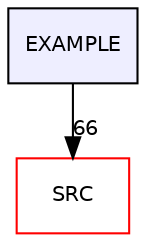 digraph "EXAMPLE" {
  compound=true
  node [ fontsize="10", fontname="Helvetica"];
  edge [ labelfontsize="10", labelfontname="Helvetica"];
  dir_2ed5cd83c419d7f3788213bde77ef248 [shape=box, label="EXAMPLE", style="filled", fillcolor="#eeeeff", pencolor="black", URL="dir_2ed5cd83c419d7f3788213bde77ef248.html"];
  dir_1e771ff450ae847412a8c28572c155bb [shape=box label="SRC" fillcolor="white" style="filled" color="red" URL="dir_1e771ff450ae847412a8c28572c155bb.html"];
  dir_2ed5cd83c419d7f3788213bde77ef248->dir_1e771ff450ae847412a8c28572c155bb [headlabel="66", labeldistance=1.5 headhref="dir_000000_000003.html"];
}
